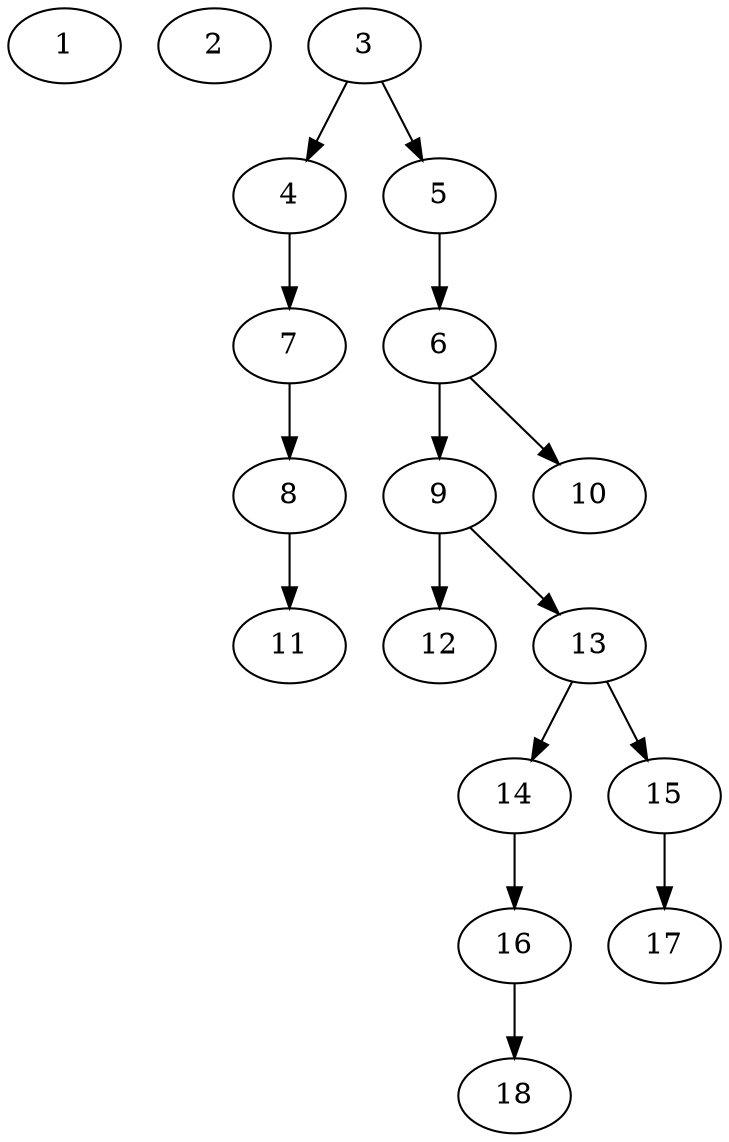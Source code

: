 // DAG (tier=1-easy, mode=data, n=18, ccr=0.306, fat=0.394, density=0.266, regular=0.793, jump=0.026, mindata=1048576, maxdata=8388608)
// DAG automatically generated by daggen at Sun Aug 24 16:33:33 2025
// /home/ermia/Project/Environments/daggen/bin/daggen --dot --ccr 0.306 --fat 0.394 --regular 0.793 --density 0.266 --jump 0.026 --mindata 1048576 --maxdata 8388608 -n 18 
digraph G {
  1 [size="274937281934651072", alpha="0.13", expect_size="137468640967325536"]
  2 [size="6817807978272143", alpha="0.11", expect_size="3408903989136071"]
  3 [size="374643194001883136000", alpha="0.17", expect_size="187321597000941568000"]
  3 -> 4 [size ="415752834252800"]
  3 -> 5 [size ="415752834252800"]
  4 [size="35594277646118092", alpha="0.06", expect_size="17797138823059046"]
  4 -> 7 [size ="15265597227008"]
  5 [size="223088878518889952", alpha="0.18", expect_size="111544439259444976"]
  5 -> 6 [size ="158587506655232"]
  6 [size="3897968450884470", alpha="0.07", expect_size="1948984225442235"]
  6 -> 9 [size ="122153701736448"]
  6 -> 10 [size ="122153701736448"]
  7 [size="458093777894121472", alpha="0.08", expect_size="229046888947060736"]
  7 -> 8 [size ="332521199894528"]
  8 [size="6635367150822216", alpha="0.03", expect_size="3317683575411108"]
  8 -> 11 [size ="221278862573568"]
  9 [size="15970169550868890", alpha="0.04", expect_size="7985084775434445"]
  9 -> 12 [size ="350395251556352"]
  9 -> 13 [size ="350395251556352"]
  10 [size="82411737259346928", alpha="0.05", expect_size="41205868629673464"]
  11 [size="432149987507050304", alpha="0.15", expect_size="216074993753525152"]
  12 [size="136035456066459344", alpha="0.15", expect_size="68017728033229672"]
  13 [size="4259342997927231488", alpha="0.09", expect_size="2129671498963615744"]
  13 -> 14 [size ="21020920512512"]
  13 -> 15 [size ="21020920512512"]
  14 [size="31046468563180496", alpha="0.14", expect_size="15523234281590248"]
  14 -> 16 [size ="529780936015872"]
  15 [size="1261066243277269", alpha="0.18", expect_size="630533121638634"]
  15 -> 17 [size ="86221770457088"]
  16 [size="6959956768990978", alpha="0.05", expect_size="3479978384495489"]
  16 -> 18 [size ="184202054074368"]
  17 [size="2803385526436948", alpha="0.13", expect_size="1401692763218474"]
  18 [size="483165978697324822528", alpha="0.13", expect_size="241582989348662411264"]
}